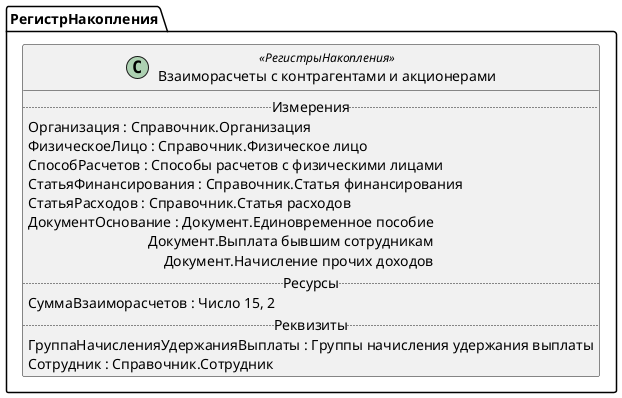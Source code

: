 ﻿@startuml ВзаиморасчетыСКонтрагентамиАкционерами
'!include templates.wsd
'..\include templates.wsd
class РегистрНакопления.ВзаиморасчетыСКонтрагентамиАкционерами as "Взаиморасчеты с контрагентами и акционерами" <<РегистрыНакопления>>
{
..Измерения..
Организация : Справочник.Организация
ФизическоеЛицо : Справочник.Физическое лицо
СпособРасчетов : Способы расчетов с физическими лицами
СтатьяФинансирования : Справочник.Статья финансирования
СтатьяРасходов : Справочник.Статья расходов
ДокументОснование : Документ.Единовременное пособие\rДокумент.Выплата бывшим сотрудникам\rДокумент.Начисление прочих доходов
..Ресурсы..
СуммаВзаиморасчетов : Число 15, 2
..Реквизиты..
ГруппаНачисленияУдержанияВыплаты : Группы начисления удержания выплаты
Сотрудник : Справочник.Сотрудник
}
@enduml
